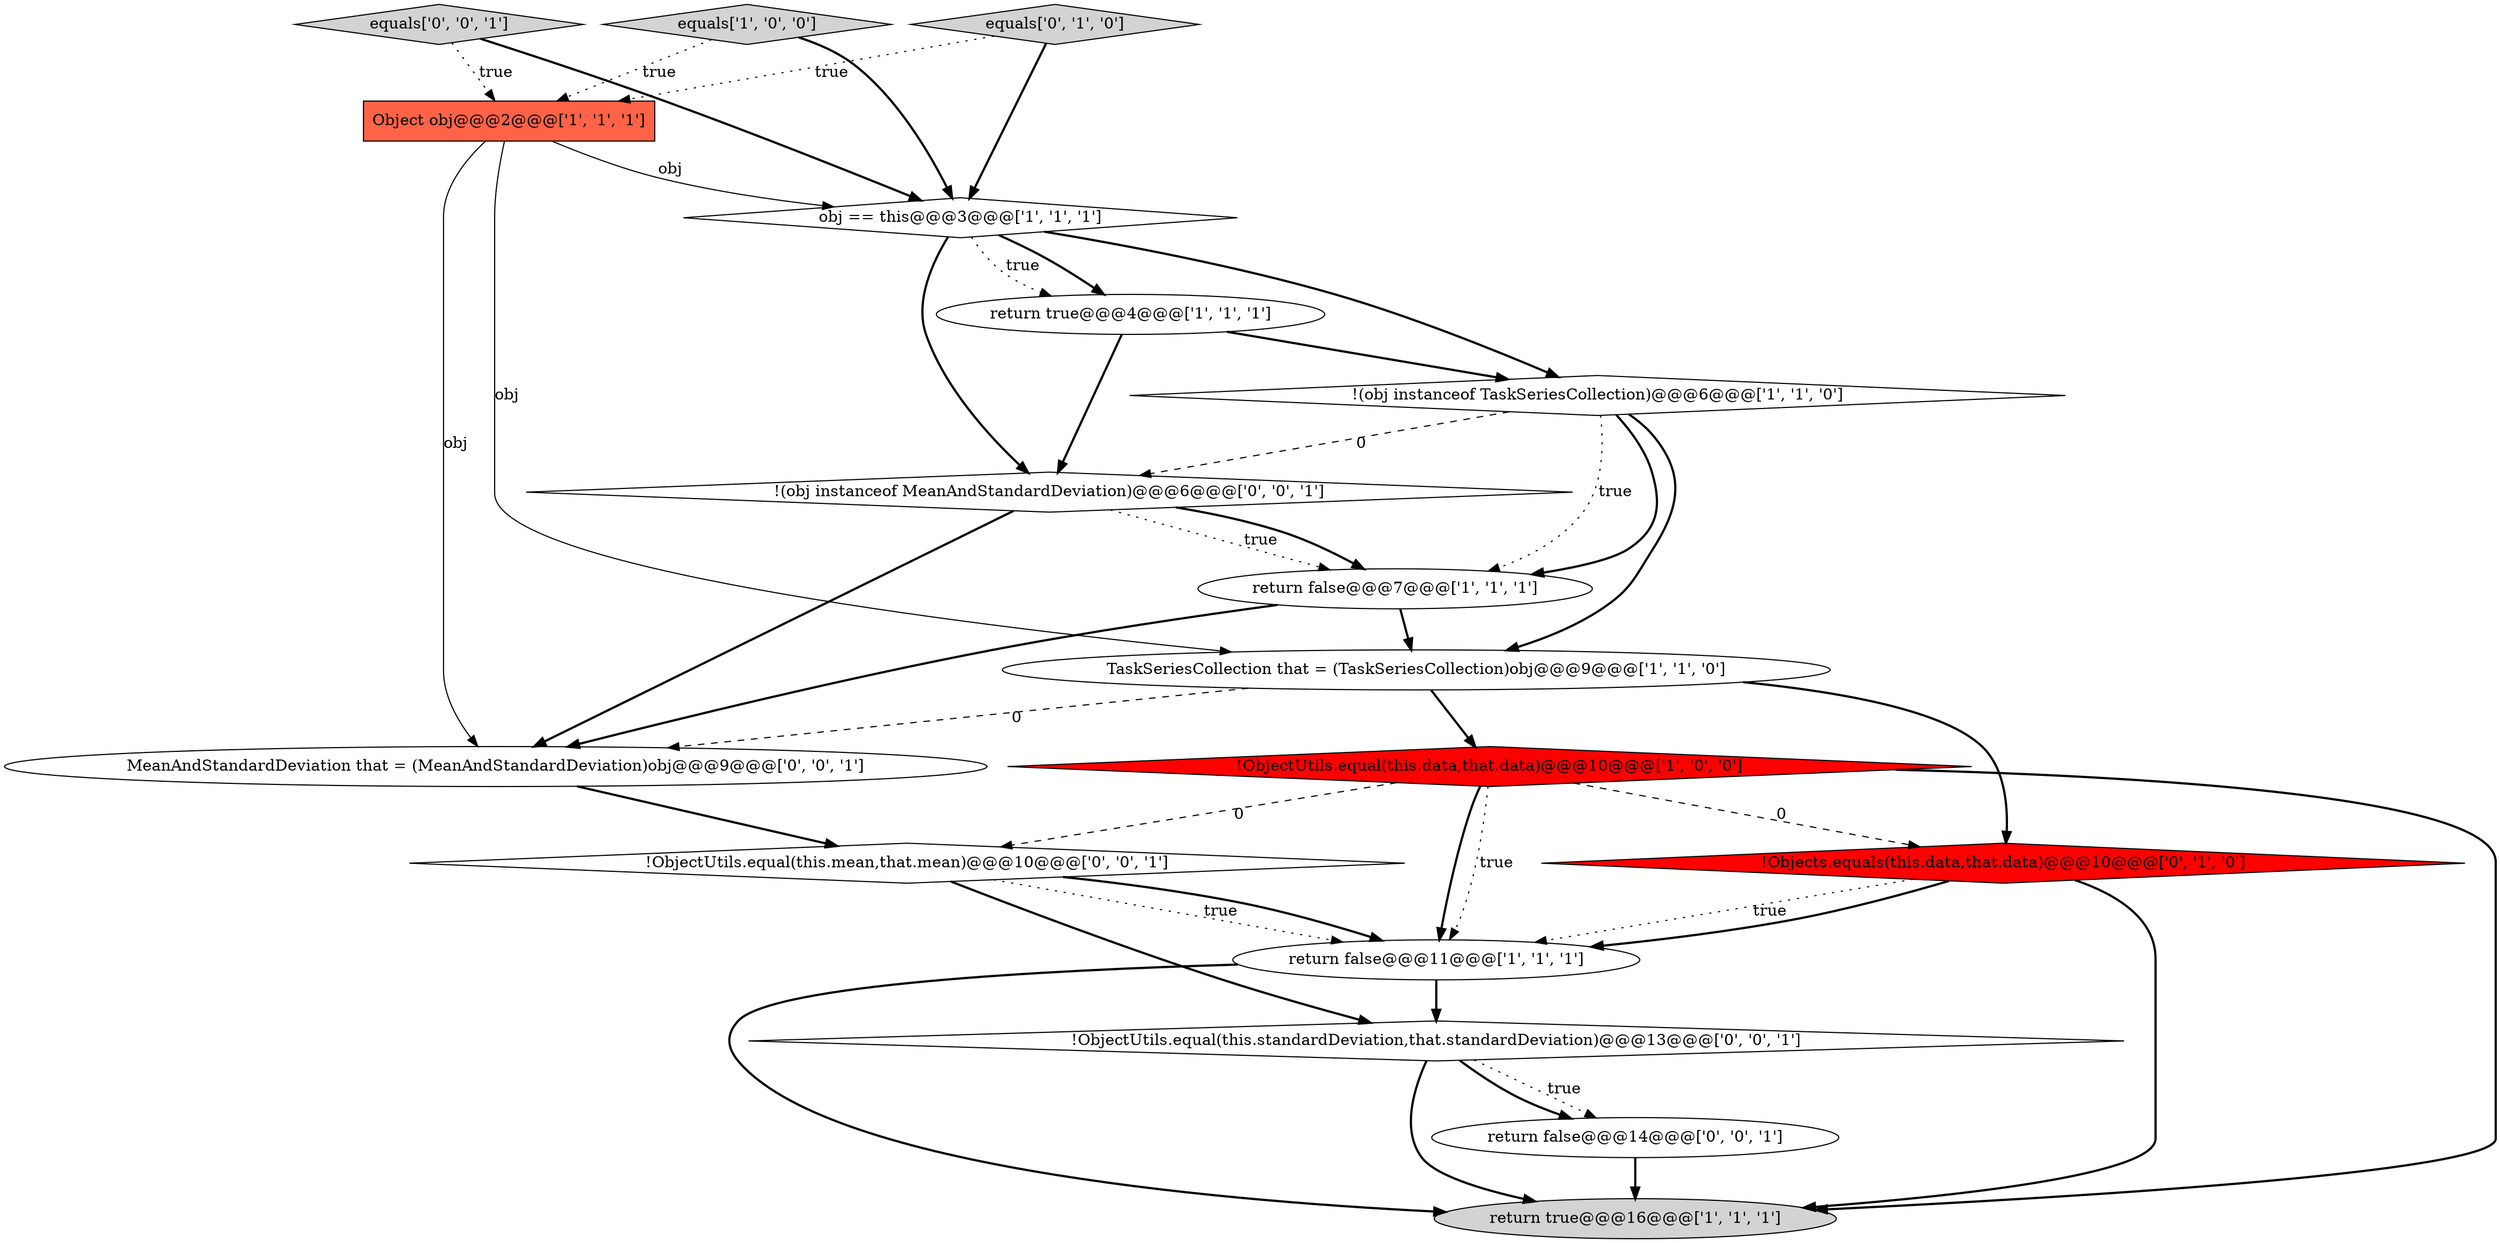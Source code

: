 digraph {
13 [style = filled, label = "!ObjectUtils.equal(this.mean,that.mean)@@@10@@@['0', '0', '1']", fillcolor = white, shape = diamond image = "AAA0AAABBB3BBB"];
2 [style = filled, label = "return false@@@7@@@['1', '1', '1']", fillcolor = white, shape = ellipse image = "AAA0AAABBB1BBB"];
8 [style = filled, label = "!ObjectUtils.equal(this.data,that.data)@@@10@@@['1', '0', '0']", fillcolor = red, shape = diamond image = "AAA1AAABBB1BBB"];
12 [style = filled, label = "!(obj instanceof MeanAndStandardDeviation)@@@6@@@['0', '0', '1']", fillcolor = white, shape = diamond image = "AAA0AAABBB3BBB"];
17 [style = filled, label = "equals['0', '0', '1']", fillcolor = lightgray, shape = diamond image = "AAA0AAABBB3BBB"];
4 [style = filled, label = "Object obj@@@2@@@['1', '1', '1']", fillcolor = tomato, shape = box image = "AAA0AAABBB1BBB"];
7 [style = filled, label = "return true@@@4@@@['1', '1', '1']", fillcolor = white, shape = ellipse image = "AAA0AAABBB1BBB"];
3 [style = filled, label = "TaskSeriesCollection that = (TaskSeriesCollection)obj@@@9@@@['1', '1', '0']", fillcolor = white, shape = ellipse image = "AAA0AAABBB1BBB"];
0 [style = filled, label = "return true@@@16@@@['1', '1', '1']", fillcolor = lightgray, shape = ellipse image = "AAA0AAABBB1BBB"];
5 [style = filled, label = "return false@@@11@@@['1', '1', '1']", fillcolor = white, shape = ellipse image = "AAA0AAABBB1BBB"];
9 [style = filled, label = "equals['1', '0', '0']", fillcolor = lightgray, shape = diamond image = "AAA0AAABBB1BBB"];
11 [style = filled, label = "!Objects.equals(this.data,that.data)@@@10@@@['0', '1', '0']", fillcolor = red, shape = diamond image = "AAA1AAABBB2BBB"];
15 [style = filled, label = "MeanAndStandardDeviation that = (MeanAndStandardDeviation)obj@@@9@@@['0', '0', '1']", fillcolor = white, shape = ellipse image = "AAA0AAABBB3BBB"];
16 [style = filled, label = "!ObjectUtils.equal(this.standardDeviation,that.standardDeviation)@@@13@@@['0', '0', '1']", fillcolor = white, shape = diamond image = "AAA0AAABBB3BBB"];
6 [style = filled, label = "!(obj instanceof TaskSeriesCollection)@@@6@@@['1', '1', '0']", fillcolor = white, shape = diamond image = "AAA0AAABBB1BBB"];
10 [style = filled, label = "equals['0', '1', '0']", fillcolor = lightgray, shape = diamond image = "AAA0AAABBB2BBB"];
14 [style = filled, label = "return false@@@14@@@['0', '0', '1']", fillcolor = white, shape = ellipse image = "AAA0AAABBB3BBB"];
1 [style = filled, label = "obj == this@@@3@@@['1', '1', '1']", fillcolor = white, shape = diamond image = "AAA0AAABBB1BBB"];
6->3 [style = bold, label=""];
16->0 [style = bold, label=""];
15->13 [style = bold, label=""];
4->3 [style = solid, label="obj"];
17->1 [style = bold, label=""];
7->12 [style = bold, label=""];
17->4 [style = dotted, label="true"];
2->3 [style = bold, label=""];
12->2 [style = dotted, label="true"];
12->15 [style = bold, label=""];
3->11 [style = bold, label=""];
13->5 [style = dotted, label="true"];
4->15 [style = solid, label="obj"];
11->5 [style = dotted, label="true"];
1->7 [style = bold, label=""];
13->16 [style = bold, label=""];
8->13 [style = dashed, label="0"];
6->2 [style = bold, label=""];
1->7 [style = dotted, label="true"];
8->0 [style = bold, label=""];
5->16 [style = bold, label=""];
6->12 [style = dashed, label="0"];
11->5 [style = bold, label=""];
12->2 [style = bold, label=""];
11->0 [style = bold, label=""];
6->2 [style = dotted, label="true"];
1->6 [style = bold, label=""];
8->5 [style = bold, label=""];
5->0 [style = bold, label=""];
14->0 [style = bold, label=""];
8->5 [style = dotted, label="true"];
3->8 [style = bold, label=""];
7->6 [style = bold, label=""];
16->14 [style = dotted, label="true"];
2->15 [style = bold, label=""];
1->12 [style = bold, label=""];
13->5 [style = bold, label=""];
9->4 [style = dotted, label="true"];
3->15 [style = dashed, label="0"];
16->14 [style = bold, label=""];
4->1 [style = solid, label="obj"];
10->4 [style = dotted, label="true"];
8->11 [style = dashed, label="0"];
9->1 [style = bold, label=""];
10->1 [style = bold, label=""];
}
